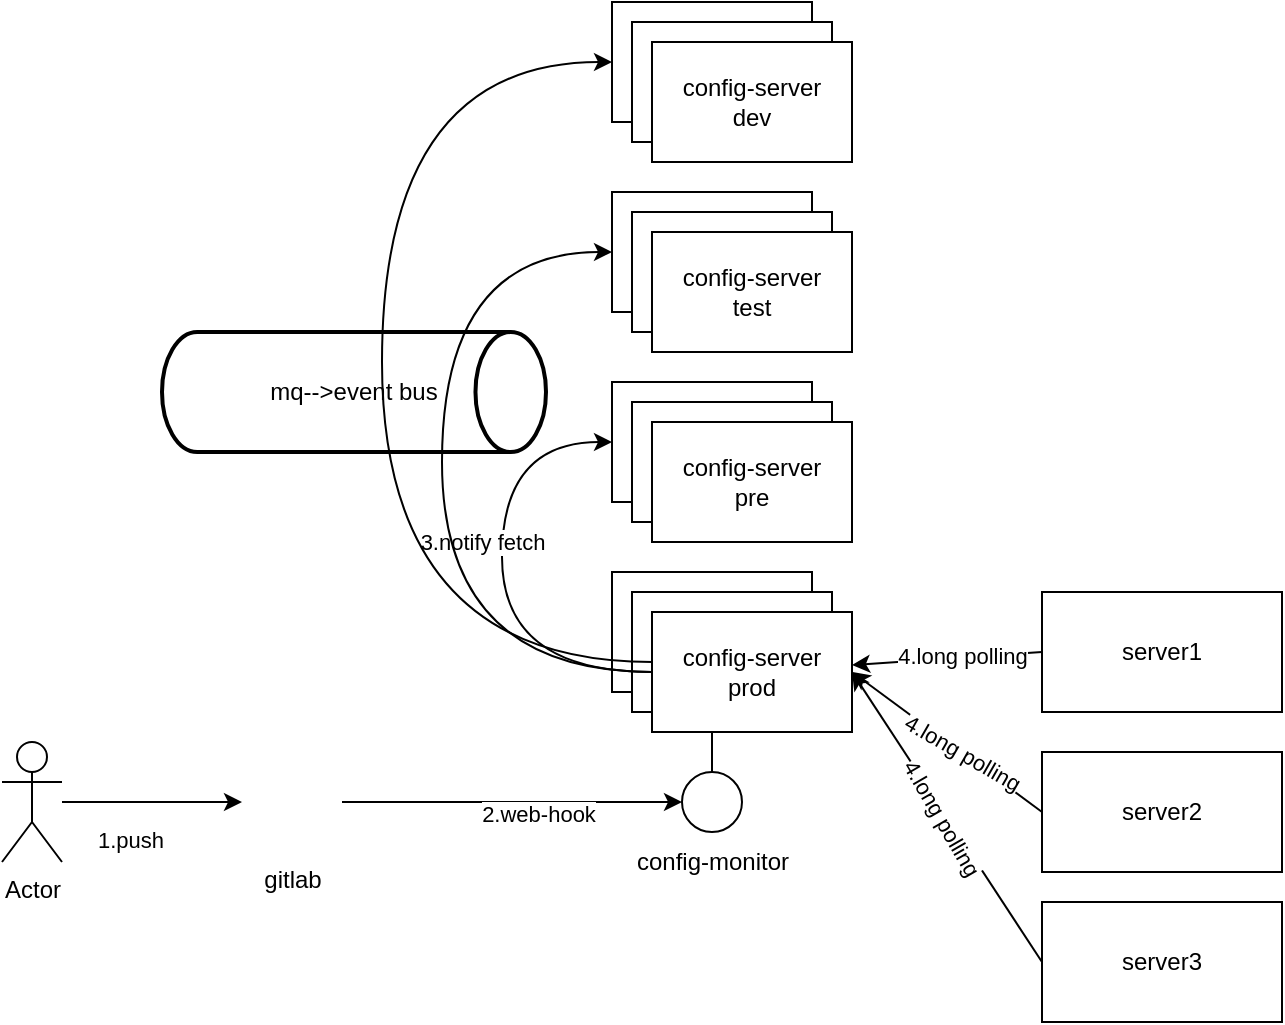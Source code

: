 <mxfile version="15.2.1" type="device"><diagram id="x11PQ-BhYPaKtYMjgFBU" name="Page-1"><mxGraphModel dx="1185" dy="662" grid="1" gridSize="10" guides="1" tooltips="1" connect="1" arrows="1" fold="1" page="1" pageScale="1" pageWidth="827" pageHeight="1169" math="0" shadow="0"><root><mxCell id="0"/><mxCell id="1" parent="0"/><mxCell id="DeabG5ClKqSxzmRDc0y1-24" style="edgeStyle=orthogonalEdgeStyle;rounded=0;orthogonalLoop=1;jettySize=auto;html=1;" parent="1" source="DeabG5ClKqSxzmRDc0y1-26" target="DeabG5ClKqSxzmRDc0y1-29" edge="1"><mxGeometry relative="1" as="geometry"/></mxCell><mxCell id="DeabG5ClKqSxzmRDc0y1-25" value="1.push" style="edgeLabel;html=1;align=center;verticalAlign=middle;resizable=0;points=[];" parent="DeabG5ClKqSxzmRDc0y1-24" vertex="1" connectable="0"><mxGeometry x="-0.22" y="1" relative="1" as="geometry"><mxPoint x="-1" y="20" as="offset"/></mxGeometry></mxCell><mxCell id="DeabG5ClKqSxzmRDc0y1-26" value="Actor" style="shape=umlActor;verticalLabelPosition=bottom;verticalAlign=top;html=1;outlineConnect=0;" parent="1" vertex="1"><mxGeometry x="60" y="510" width="30" height="60" as="geometry"/></mxCell><mxCell id="DeabG5ClKqSxzmRDc0y1-27" style="rounded=0;orthogonalLoop=1;jettySize=auto;html=1;entryX=0;entryY=0.5;entryDx=0;entryDy=0;" parent="1" source="DeabG5ClKqSxzmRDc0y1-29" target="ypqe-_dEDyFQ7IS5Q59a-1" edge="1"><mxGeometry relative="1" as="geometry"><mxPoint x="565" y="305" as="targetPoint"/></mxGeometry></mxCell><mxCell id="DeabG5ClKqSxzmRDc0y1-28" value="2.web-hook" style="edgeLabel;html=1;align=center;verticalAlign=middle;resizable=0;points=[];" parent="DeabG5ClKqSxzmRDc0y1-27" vertex="1" connectable="0"><mxGeometry x="0.277" relative="1" as="geometry"><mxPoint x="-11" y="6" as="offset"/></mxGeometry></mxCell><mxCell id="DeabG5ClKqSxzmRDc0y1-29" value="gitlab" style="shape=image;html=1;verticalAlign=top;verticalLabelPosition=bottom;labelBackgroundColor=#ffffff;imageAspect=0;aspect=fixed;image=https://cdn0.iconfinder.com/data/icons/octicons/1024/git-branch-128.png" parent="1" vertex="1"><mxGeometry x="180" y="515" width="50" height="50" as="geometry"/></mxCell><mxCell id="DeabG5ClKqSxzmRDc0y1-34" value="config-server&lt;br&gt;prod" style="rounded=0;whiteSpace=wrap;html=1;" parent="1" vertex="1"><mxGeometry x="365" y="425" width="100" height="60" as="geometry"/></mxCell><mxCell id="Wa-QY_7aDGrE1oR0DK5a-1" style="rounded=0;orthogonalLoop=1;jettySize=auto;html=1;exitX=0;exitY=0.5;exitDx=0;exitDy=0;" parent="1" source="DeabG5ClKqSxzmRDc0y1-37" target="UFlyv_HTj97j64wt8pQE-13" edge="1"><mxGeometry relative="1" as="geometry"/></mxCell><mxCell id="Wa-QY_7aDGrE1oR0DK5a-2" value="4.long polling" style="edgeLabel;html=1;align=center;verticalAlign=middle;resizable=0;points=[];" parent="Wa-QY_7aDGrE1oR0DK5a-1" vertex="1" connectable="0"><mxGeometry x="-0.32" y="1" relative="1" as="geometry"><mxPoint x="-8" y="-1" as="offset"/></mxGeometry></mxCell><mxCell id="DeabG5ClKqSxzmRDc0y1-37" value="server1" style="rounded=0;whiteSpace=wrap;html=1;" parent="1" vertex="1"><mxGeometry x="580" y="435" width="120" height="60" as="geometry"/></mxCell><mxCell id="9kuyEQ7euHM5I3aTVmH7-1" style="rounded=0;orthogonalLoop=1;jettySize=auto;html=1;exitX=0;exitY=0.5;exitDx=0;exitDy=0;entryX=1;entryY=0.5;entryDx=0;entryDy=0;" edge="1" parent="1" source="DeabG5ClKqSxzmRDc0y1-38" target="UFlyv_HTj97j64wt8pQE-13"><mxGeometry relative="1" as="geometry"/></mxCell><mxCell id="9kuyEQ7euHM5I3aTVmH7-5" value="4.long polling" style="edgeLabel;html=1;align=center;verticalAlign=middle;resizable=0;points=[];rotation=30;" vertex="1" connectable="0" parent="9kuyEQ7euHM5I3aTVmH7-1"><mxGeometry x="0.083" relative="1" as="geometry"><mxPoint x="11" y="8" as="offset"/></mxGeometry></mxCell><mxCell id="DeabG5ClKqSxzmRDc0y1-38" value="server2" style="rounded=0;whiteSpace=wrap;html=1;" parent="1" vertex="1"><mxGeometry x="580" y="515" width="120" height="60" as="geometry"/></mxCell><mxCell id="9kuyEQ7euHM5I3aTVmH7-3" style="edgeStyle=none;rounded=0;orthogonalLoop=1;jettySize=auto;html=1;entryX=1;entryY=0.5;entryDx=0;entryDy=0;exitX=0;exitY=0.5;exitDx=0;exitDy=0;" edge="1" parent="1" source="DeabG5ClKqSxzmRDc0y1-39" target="UFlyv_HTj97j64wt8pQE-13"><mxGeometry relative="1" as="geometry"/></mxCell><mxCell id="9kuyEQ7euHM5I3aTVmH7-6" value="4.long polling" style="edgeLabel;html=1;align=center;verticalAlign=middle;resizable=0;points=[];rotation=60;" vertex="1" connectable="0" parent="9kuyEQ7euHM5I3aTVmH7-3"><mxGeometry x="0.296" y="-1" relative="1" as="geometry"><mxPoint x="11" y="22" as="offset"/></mxGeometry></mxCell><mxCell id="DeabG5ClKqSxzmRDc0y1-39" value="server3" style="rounded=0;whiteSpace=wrap;html=1;" parent="1" vertex="1"><mxGeometry x="580" y="590" width="120" height="60" as="geometry"/></mxCell><mxCell id="ypqe-_dEDyFQ7IS5Q59a-2" style="edgeStyle=orthogonalEdgeStyle;rounded=0;orthogonalLoop=1;jettySize=auto;html=1;endArrow=none;endFill=0;" parent="1" source="ypqe-_dEDyFQ7IS5Q59a-1" target="DeabG5ClKqSxzmRDc0y1-34" edge="1"><mxGeometry relative="1" as="geometry"/></mxCell><mxCell id="ypqe-_dEDyFQ7IS5Q59a-1" value="" style="ellipse;whiteSpace=wrap;html=1;aspect=fixed;" parent="1" vertex="1"><mxGeometry x="400" y="525" width="30" height="30" as="geometry"/></mxCell><mxCell id="ypqe-_dEDyFQ7IS5Q59a-13" value="&lt;span&gt;mq--&amp;gt;event bus&lt;/span&gt;" style="strokeWidth=2;html=1;shape=mxgraph.flowchart.direct_data;whiteSpace=wrap;" parent="1" vertex="1"><mxGeometry x="140" y="305" width="192" height="60" as="geometry"/></mxCell><mxCell id="UFlyv_HTj97j64wt8pQE-1" value="config-server&lt;br&gt;test" style="rounded=0;whiteSpace=wrap;html=1;" parent="1" vertex="1"><mxGeometry x="365" y="235" width="100" height="60" as="geometry"/></mxCell><mxCell id="UFlyv_HTj97j64wt8pQE-2" value="config-server&lt;br&gt;pre" style="rounded=0;whiteSpace=wrap;html=1;" parent="1" vertex="1"><mxGeometry x="365" y="330" width="100" height="60" as="geometry"/></mxCell><mxCell id="UFlyv_HTj97j64wt8pQE-3" value="config-server&lt;br&gt;dev" style="rounded=0;whiteSpace=wrap;html=1;" parent="1" vertex="1"><mxGeometry x="365" y="140" width="100" height="60" as="geometry"/></mxCell><mxCell id="UFlyv_HTj97j64wt8pQE-12" value="config-server&lt;br&gt;prod" style="rounded=0;whiteSpace=wrap;html=1;" parent="1" vertex="1"><mxGeometry x="375" y="435" width="100" height="60" as="geometry"/></mxCell><mxCell id="ZIM7_TjDPerxSw5gzOzH-2" style="edgeStyle=orthogonalEdgeStyle;rounded=0;orthogonalLoop=1;jettySize=auto;html=1;entryX=0;entryY=0.5;entryDx=0;entryDy=0;curved=1;" parent="1" source="UFlyv_HTj97j64wt8pQE-13" target="UFlyv_HTj97j64wt8pQE-2" edge="1"><mxGeometry relative="1" as="geometry"><Array as="points"><mxPoint x="310" y="475"/><mxPoint x="310" y="360"/></Array></mxGeometry></mxCell><mxCell id="ZIM7_TjDPerxSw5gzOzH-8" value="3.notify fetch" style="edgeLabel;html=1;align=center;verticalAlign=middle;resizable=0;points=[];" parent="ZIM7_TjDPerxSw5gzOzH-2" vertex="1" connectable="0"><mxGeometry x="0.141" y="-1" relative="1" as="geometry"><mxPoint x="-11" as="offset"/></mxGeometry></mxCell><mxCell id="UFlyv_HTj97j64wt8pQE-13" value="config-server&lt;br&gt;prod" style="rounded=0;whiteSpace=wrap;html=1;" parent="1" vertex="1"><mxGeometry x="385" y="445" width="100" height="60" as="geometry"/></mxCell><mxCell id="UFlyv_HTj97j64wt8pQE-14" value="config-server&lt;br&gt;pre" style="rounded=0;whiteSpace=wrap;html=1;" parent="1" vertex="1"><mxGeometry x="375" y="340" width="100" height="60" as="geometry"/></mxCell><mxCell id="UFlyv_HTj97j64wt8pQE-15" value="config-server&lt;br&gt;pre" style="rounded=0;whiteSpace=wrap;html=1;" parent="1" vertex="1"><mxGeometry x="385" y="350" width="100" height="60" as="geometry"/></mxCell><mxCell id="UFlyv_HTj97j64wt8pQE-16" value="config-server&lt;br&gt;test" style="rounded=0;whiteSpace=wrap;html=1;" parent="1" vertex="1"><mxGeometry x="375" y="245" width="100" height="60" as="geometry"/></mxCell><mxCell id="UFlyv_HTj97j64wt8pQE-17" value="config-server&lt;br&gt;test" style="rounded=0;whiteSpace=wrap;html=1;" parent="1" vertex="1"><mxGeometry x="385" y="255" width="100" height="60" as="geometry"/></mxCell><mxCell id="UFlyv_HTj97j64wt8pQE-18" value="config-server&lt;br&gt;dev" style="rounded=0;whiteSpace=wrap;html=1;" parent="1" vertex="1"><mxGeometry x="375" y="150" width="100" height="60" as="geometry"/></mxCell><mxCell id="UFlyv_HTj97j64wt8pQE-19" value="config-server&lt;br&gt;dev" style="rounded=0;whiteSpace=wrap;html=1;" parent="1" vertex="1"><mxGeometry x="385" y="160" width="100" height="60" as="geometry"/></mxCell><mxCell id="ZIM7_TjDPerxSw5gzOzH-1" value="config-monitor" style="text;html=1;align=center;verticalAlign=middle;resizable=0;points=[];autosize=1;strokeColor=none;" parent="1" vertex="1"><mxGeometry x="370" y="560" width="90" height="20" as="geometry"/></mxCell><mxCell id="ZIM7_TjDPerxSw5gzOzH-3" style="edgeStyle=orthogonalEdgeStyle;rounded=0;orthogonalLoop=1;jettySize=auto;html=1;entryX=0;entryY=0.5;entryDx=0;entryDy=0;curved=1;" parent="1" source="UFlyv_HTj97j64wt8pQE-13" target="UFlyv_HTj97j64wt8pQE-1" edge="1"><mxGeometry relative="1" as="geometry"><mxPoint x="395" y="485" as="sourcePoint"/><mxPoint x="375" y="370" as="targetPoint"/><Array as="points"><mxPoint x="280" y="475"/><mxPoint x="280" y="265"/></Array></mxGeometry></mxCell><mxCell id="ZIM7_TjDPerxSw5gzOzH-4" style="edgeStyle=orthogonalEdgeStyle;rounded=0;orthogonalLoop=1;jettySize=auto;html=1;entryX=0;entryY=0.5;entryDx=0;entryDy=0;curved=1;" parent="1" source="UFlyv_HTj97j64wt8pQE-13" target="UFlyv_HTj97j64wt8pQE-3" edge="1"><mxGeometry relative="1" as="geometry"><mxPoint x="390" y="470" as="sourcePoint"/><mxPoint x="375" y="275" as="targetPoint"/><Array as="points"><mxPoint x="250" y="470"/><mxPoint x="250" y="170"/></Array></mxGeometry></mxCell></root></mxGraphModel></diagram></mxfile>